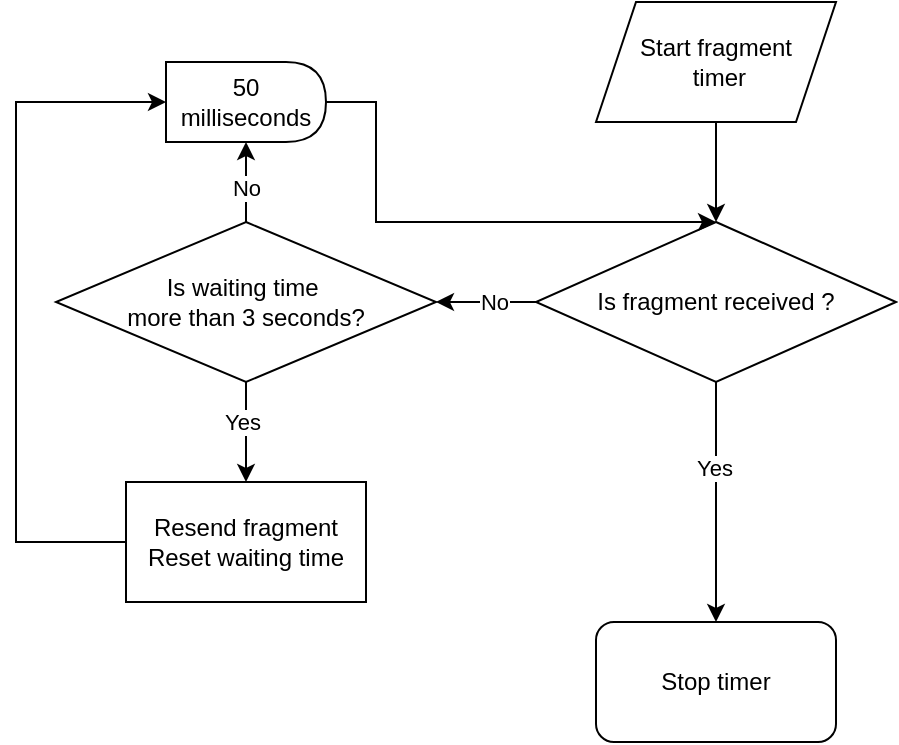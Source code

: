<mxfile version="24.9.0">
  <diagram name="Страница — 1" id="ugC-IzpUDZVobS7pQV1R">
    <mxGraphModel dx="821" dy="520" grid="1" gridSize="10" guides="1" tooltips="1" connect="1" arrows="1" fold="1" page="1" pageScale="1" pageWidth="827" pageHeight="1169" math="0" shadow="0">
      <root>
        <mxCell id="0" />
        <mxCell id="1" parent="0" />
        <mxCell id="G1y-FkVzRdBGegdZIcF5-6" style="edgeStyle=orthogonalEdgeStyle;rounded=0;orthogonalLoop=1;jettySize=auto;html=1;entryX=0.5;entryY=0;entryDx=0;entryDy=0;" edge="1" parent="1" source="G1y-FkVzRdBGegdZIcF5-1" target="G1y-FkVzRdBGegdZIcF5-5">
          <mxGeometry relative="1" as="geometry" />
        </mxCell>
        <mxCell id="G1y-FkVzRdBGegdZIcF5-1" value="Start fragment&lt;div&gt;&amp;nbsp;timer&lt;/div&gt;" style="shape=parallelogram;perimeter=parallelogramPerimeter;whiteSpace=wrap;html=1;fixedSize=1;" vertex="1" parent="1">
          <mxGeometry x="340" y="50" width="120" height="60" as="geometry" />
        </mxCell>
        <mxCell id="G1y-FkVzRdBGegdZIcF5-7" style="edgeStyle=orthogonalEdgeStyle;rounded=0;orthogonalLoop=1;jettySize=auto;html=1;" edge="1" parent="1" source="G1y-FkVzRdBGegdZIcF5-5" target="G1y-FkVzRdBGegdZIcF5-8">
          <mxGeometry relative="1" as="geometry">
            <mxPoint x="400" y="290" as="targetPoint" />
          </mxGeometry>
        </mxCell>
        <mxCell id="G1y-FkVzRdBGegdZIcF5-9" value="Yes" style="edgeLabel;html=1;align=center;verticalAlign=middle;resizable=0;points=[];" vertex="1" connectable="0" parent="G1y-FkVzRdBGegdZIcF5-7">
          <mxGeometry x="-0.28" y="-1" relative="1" as="geometry">
            <mxPoint as="offset" />
          </mxGeometry>
        </mxCell>
        <mxCell id="G1y-FkVzRdBGegdZIcF5-10" style="edgeStyle=orthogonalEdgeStyle;rounded=0;orthogonalLoop=1;jettySize=auto;html=1;" edge="1" parent="1" source="G1y-FkVzRdBGegdZIcF5-5" target="G1y-FkVzRdBGegdZIcF5-11">
          <mxGeometry relative="1" as="geometry">
            <mxPoint x="280" y="200" as="targetPoint" />
          </mxGeometry>
        </mxCell>
        <mxCell id="G1y-FkVzRdBGegdZIcF5-13" value="No" style="edgeLabel;html=1;align=center;verticalAlign=middle;resizable=0;points=[];" vertex="1" connectable="0" parent="G1y-FkVzRdBGegdZIcF5-10">
          <mxGeometry x="-0.16" relative="1" as="geometry">
            <mxPoint as="offset" />
          </mxGeometry>
        </mxCell>
        <mxCell id="G1y-FkVzRdBGegdZIcF5-5" value="Is fragment received ?" style="rhombus;whiteSpace=wrap;html=1;" vertex="1" parent="1">
          <mxGeometry x="310" y="160" width="180" height="80" as="geometry" />
        </mxCell>
        <mxCell id="G1y-FkVzRdBGegdZIcF5-8" value="Stop timer" style="rounded=1;whiteSpace=wrap;html=1;" vertex="1" parent="1">
          <mxGeometry x="340" y="360" width="120" height="60" as="geometry" />
        </mxCell>
        <mxCell id="G1y-FkVzRdBGegdZIcF5-14" style="edgeStyle=orthogonalEdgeStyle;rounded=0;orthogonalLoop=1;jettySize=auto;html=1;" edge="1" parent="1" source="G1y-FkVzRdBGegdZIcF5-11">
          <mxGeometry relative="1" as="geometry">
            <mxPoint x="165" y="290" as="targetPoint" />
          </mxGeometry>
        </mxCell>
        <mxCell id="G1y-FkVzRdBGegdZIcF5-15" value="Yes" style="edgeLabel;html=1;align=center;verticalAlign=middle;resizable=0;points=[];" vertex="1" connectable="0" parent="G1y-FkVzRdBGegdZIcF5-14">
          <mxGeometry x="-0.208" y="-2" relative="1" as="geometry">
            <mxPoint as="offset" />
          </mxGeometry>
        </mxCell>
        <mxCell id="G1y-FkVzRdBGegdZIcF5-17" style="edgeStyle=orthogonalEdgeStyle;rounded=0;orthogonalLoop=1;jettySize=auto;html=1;entryX=0.5;entryY=1;entryDx=0;entryDy=0;" edge="1" parent="1" source="G1y-FkVzRdBGegdZIcF5-11" target="G1y-FkVzRdBGegdZIcF5-16">
          <mxGeometry relative="1" as="geometry" />
        </mxCell>
        <mxCell id="G1y-FkVzRdBGegdZIcF5-18" value="No" style="edgeLabel;html=1;align=center;verticalAlign=middle;resizable=0;points=[];" vertex="1" connectable="0" parent="G1y-FkVzRdBGegdZIcF5-17">
          <mxGeometry x="-0.12" relative="1" as="geometry">
            <mxPoint as="offset" />
          </mxGeometry>
        </mxCell>
        <mxCell id="G1y-FkVzRdBGegdZIcF5-11" value="Is waiting time&amp;nbsp;&lt;div&gt;more than 3 seconds?&lt;/div&gt;" style="rhombus;whiteSpace=wrap;html=1;" vertex="1" parent="1">
          <mxGeometry x="70" y="160" width="190" height="80" as="geometry" />
        </mxCell>
        <mxCell id="G1y-FkVzRdBGegdZIcF5-19" style="edgeStyle=orthogonalEdgeStyle;rounded=0;orthogonalLoop=1;jettySize=auto;html=1;exitX=1;exitY=0.5;exitDx=0;exitDy=0;" edge="1" parent="1" source="G1y-FkVzRdBGegdZIcF5-16" target="G1y-FkVzRdBGegdZIcF5-5">
          <mxGeometry relative="1" as="geometry">
            <Array as="points">
              <mxPoint x="230" y="100" />
              <mxPoint x="230" y="160" />
            </Array>
          </mxGeometry>
        </mxCell>
        <mxCell id="G1y-FkVzRdBGegdZIcF5-16" value="50 milliseconds" style="shape=delay;whiteSpace=wrap;html=1;" vertex="1" parent="1">
          <mxGeometry x="125" y="80" width="80" height="40" as="geometry" />
        </mxCell>
        <mxCell id="G1y-FkVzRdBGegdZIcF5-21" style="edgeStyle=orthogonalEdgeStyle;rounded=0;orthogonalLoop=1;jettySize=auto;html=1;entryX=0;entryY=0.5;entryDx=0;entryDy=0;" edge="1" parent="1" source="G1y-FkVzRdBGegdZIcF5-20" target="G1y-FkVzRdBGegdZIcF5-16">
          <mxGeometry relative="1" as="geometry">
            <mxPoint x="50" y="100" as="targetPoint" />
            <Array as="points">
              <mxPoint x="50" y="320" />
              <mxPoint x="50" y="100" />
            </Array>
          </mxGeometry>
        </mxCell>
        <mxCell id="G1y-FkVzRdBGegdZIcF5-20" value="Resend fragment&lt;div&gt;Reset waiting time&lt;/div&gt;" style="rounded=0;whiteSpace=wrap;html=1;" vertex="1" parent="1">
          <mxGeometry x="105" y="290" width="120" height="60" as="geometry" />
        </mxCell>
      </root>
    </mxGraphModel>
  </diagram>
</mxfile>
